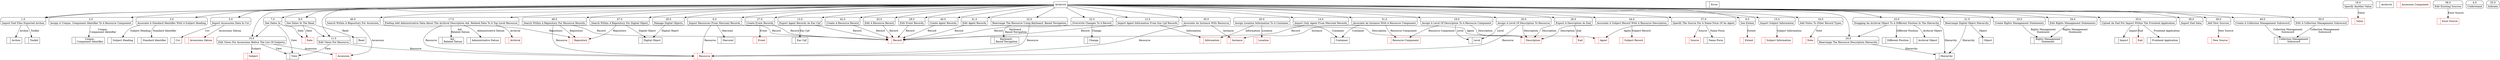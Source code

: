 digraph dfd2{ 
node[shape=record]
200 [label="<f0>  |<f1> Archon " ];
201 [label="<f0>  |<f1> Unique ,\nComponent Identifier " ];
202 [label="<f0>  |<f1> Resource Component " color=red];
203 [label="<f0>  |<f1> Subject Heading " ];
204 [label="<f0>  |<f1> Standard Identifier " ];
205 [label="<f0>  |<f1> Import " ];
206 [label="<f0>  |<f1> Error " ];
207 [label="<f0>  |<f1> Csv " ];
208 [label="<f0>  |<f1> Resource " color=red];
209 [label="<f0>  |<f1> Subject " color=red];
210 [label="<f0>  |<f1> Read " ];
211 [label="<f0>  |<f1> View " ];
212 [label="<f0>  |<f1> Accession " color=red];
213 [label="<f0>  |<f1> Date " color=red];
214 [label="<f0>  |<f1> Extent " color=red];
215 [label="<f0>  |<f1> Subject Information " color=red];
216 [label="<f0>  |<f1> Agent " color=red];
217 [label="<f0>  |<f1> Note " color=red];
218 [label="<f0>  |<f1> Aid ,\nRelated Datum " ];
219 [label="<f0>  |<f1> Administrative Datum " ];
220 [label="<f0>  |<f1> Level " ];
221 [label="<f0>  |<f1> Value " color=red];
222 [label="<f0>  |<f1> Description " color=red];
223 [label="<f0>  |<f1> Archivist " ];
224 [label="<f0>  |<f1> Toolkit " ];
225 [label="<f0>  |<f1> Keyboard ,\nBased Navigation " ];
226 [label="<f0>  |<f1> Archival Object " ];
227 [label="<f0>  |<f1> Hierarchy " ];
228 [label="<f0>  |<f1> Different Position " ];
229 [label="<f0>  |<f1> Source " color=red];
230 [label="<f0>  |<f1> Accession Component " color=red];
231 [label="<f0>  |<f1> Ead " color=red];
232 [label="<f0>  |<f1> Digital Object " ];
233 [label="<f0>  |<f1> Instance " color=red];
234 [label="<f0>  |<f1> Record " color=red];
235 [label="<f0>  |<f1> Change " ];
236 [label="<f0>  |<f1> Ead " color=red];
237 [label="<f0>  |<f1> Frontend Application " ];
238 [label="<f0>  |<f1> Name Form " ];
239 [label="<f0>  |<f1> New Source " color=red];
240 [label="<f0>  |<f1> Exist Source " color=red];
241 [label="<f0>  |<f1> Subject Record " color=red];
242 [label="<f0>  |<f1> Container " ];
243 [label="<f0>  |<f1> Repository " color=red];
244 [label="<f0>  |<f1> Collection Management\nSubrecord " ];
245 [label="<f0>  |<f1> Accessions Datum " color=red];
246 [label="<f0>  |<f1> Information " color=red];
247 [label="<f0>  |<f1> Eac Cpf " ];
248 [label="<f0>  |<f1> Rights Management\nStatement " ];
249 [label="<f0>  |<f1> Marcxml " ];
250 [label="<f0>  |<f1> Archival " color=red];
251 [label="<f0>  |<f1> Object " ];
252 [label="<f0>  |<f1> Event " color=red];
253 [label="<f0>  |<f1> Location " color=red];
254 [label="Archivist" shape=box];
255 [label="{<f0> 1.0|<f1> Import Ead Files Exported Archon }" shape=Mrecord];
256 [label="{<f0> 2.0|<f1> Assign A Unique, Component Identifier To A Resource Component }" shape=Mrecord];
257 [label="{<f0> 3.0|<f1> Associate A Standard Identifier With A Subject Heading }" shape=Mrecord];
258 [label="{<f0> 4.0|<f1> Understand }" shape=Mrecord];
259 [label="{<f0> 5.0|<f1> Import Accessions Data In Csv }" shape=Mrecord];
260 [label="{<f0> 6.0|<f1> Import Resources From Marcxml Records }" shape=Mrecord];
261 [label="{<f0> 7.0|<f1> See Dates In }" shape=Mrecord];
262 [label="{<f0> 8.0|<f1> See Dates In The Read }" shape=Mrecord];
263 [label="{<f0> 9.0|<f1> See Extent }" shape=Mrecord];
264 [label="{<f0> 10.0|<f1> Edit Views For Accessions Before The List Of Subjects }" shape=Mrecord];
265 [label="{<f0> 11.0|<f1> Edit Views For Resource }" shape=Mrecord];
266 [label="{<f0> 12.0|<f1> Import Agent Information From Eac Cpf Records }" shape=Mrecord];
267 [label="{<f0> 13.0|<f1> Export Agent Records As Eac Cpf }" shape=Mrecord];
268 [label="{<f0> 14.0|<f1> Import Only Agent From Marcxml Records }" shape=Mrecord];
269 [label="{<f0> 15.0|<f1> Import Subject Information }" shape=Mrecord];
270 [label="{<f0> 16.0|<f1> Add Notes To Other Record Types }" shape=Mrecord];
271 [label="{<f0> 17.0|<f1> Finding Add Administrative Data About The Archival Description Aid, Related Data To A Top Level Resource }" shape=Mrecord];
272 [label="{<f0> 18.0|<f1> Specify Another Value }" shape=Mrecord];
273 [label="{<f0> 19.0|<f1> Assign A Level Of Description To A Resource Component }" shape=Mrecord];
274 [label="{<f0> 20.0|<f1> Assign A Level Of Description To Resource }" shape=Mrecord];
275 [label="{<f0> 21.0|<f1> Rearrange Digital Object Hierarchy }" shape=Mrecord];
276 [label="{<f0> 22.0|<f1> Rearrange The Resource Using Keyboard, Based Navigation }" shape=Mrecord];
277 [label="{<f0> 23.0|<f1> Dragging An Archival Object To A Different Position In The Hierarchy }" shape=Mrecord];
278 [label="{<f0> 24.0|<f1> Rearrange The Resource Description Hierarchy }" shape=Mrecord];
279 [label="{<f0> 25.0|<f1> Indicate }" shape=Mrecord];
280 [label="{<f0> 26.0|<f1> Export A Description As Ead }" shape=Mrecord];
281 [label="{<f0> 27.0|<f1> Create Event Records }" shape=Mrecord];
282 [label="{<f0> 28.0|<f1> Edit Event Records }" shape=Mrecord];
283 [label="{<f0> 29.0|<f1> Manage Digital Objects }" shape=Mrecord];
284 [label="{<f0> 30.0|<f1> Associate An Instance With Resource }" shape=Mrecord];
285 [label="{<f0> 31.0|<f1> Associate An Instance With A Resource Component }" shape=Mrecord];
286 [label="{<f0> 32.0|<f1> Overwrite Changes To A Record }" shape=Mrecord];
287 [label="{<f0> 33.0|<f1> Create Rights Management Statements }" shape=Mrecord];
288 [label="{<f0> 34.0|<f1> Edit Rights Management Statements }" shape=Mrecord];
289 [label="{<f0> 35.0|<f1> Upload An Ead For Import Within The Frontend Application }" shape=Mrecord];
290 [label="{<f0> 36.0|<f1> Import Ead Data }" shape=Mrecord];
291 [label="{<f0> 37.0|<f1> Specify The Source For A Name Form Of An Agent }" shape=Mrecord];
292 [label="{<f0> 38.0|<f1> Edit Existing Sources }" shape=Mrecord];
293 [label="{<f0> 39.0|<f1> Add New Sources }" shape=Mrecord];
294 [label="{<f0> 40.0|<f1> Create Agent Records }" shape=Mrecord];
295 [label="{<f0> 41.0|<f1> Edit Agent Records }" shape=Mrecord];
296 [label="{<f0> 42.0|<f1> Create A Resource Record }" shape=Mrecord];
297 [label="{<f0> 43.0|<f1> Edit A Resource Record }" shape=Mrecord];
298 [label="{<f0> 44.0|<f1> Associate A Subject Record With A Resource Description }" shape=Mrecord];
299 [label="{<f0> 45.0|<f1> Assign Location Information To A Container }" shape=Mrecord];
300 [label="{<f0> 46.0|<f1> Search Within A Repository For Accession }" shape=Mrecord];
301 [label="{<f0> 47.0|<f1> Search Within A Repository For Digital Object }" shape=Mrecord];
302 [label="{<f0> 48.0|<f1> Search Within A Repository For Resource Records }" shape=Mrecord];
303 [label="{<f0> 49.0|<f1> Create A Collection Management Subrecord }" shape=Mrecord];
304 [label="{<f0> 50.0|<f1> Edit A Collection Management Subrecord }" shape=Mrecord];
254 -> 255
254 -> 255
254 -> 256
254 -> 257
254 -> 259
254 -> 260
254 -> 261
254 -> 262
254 -> 263
254 -> 264
254 -> 265
254 -> 266
254 -> 267
254 -> 268
254 -> 269
254 -> 270
254 -> 271
254 -> 273
254 -> 274
254 -> 275
254 -> 276
254 -> 277
254 -> 278
254 -> 280
254 -> 281
254 -> 282
254 -> 283
254 -> 284
254 -> 285
254 -> 286
254 -> 287
254 -> 288
254 -> 289
254 -> 290
254 -> 291
254 -> 293
254 -> 294
254 -> 295
254 -> 296
254 -> 297
254 -> 298
254 -> 300
254 -> 301
254 -> 302
254 -> 303
254 -> 304
255 -> 200 [label="Archon"]
255 -> 224 [label="Toolkit"]
256 -> 201 [label="Unique ,\nComponent Identifier"]
257 -> 204 [label="Standard Identifier"]
257 -> 203 [label="Subject Heading"]
259 -> 245 [label="Accessions Datum"]
259 -> 207 [label="Csv"]
260 -> 208 [label="Resource"]
260 -> 234 [label="Record"]
261 -> 264
261 -> 265
261 -> 213 [label="Date"]
261 -> 211 [label="View"]
262 -> 213 [label="Date"]
262 -> 210 [label="Read"]
263 -> 214 [label="Extent"]
264 -> 211 [label="View"]
264 -> 212 [label="Accession"]
264 -> 209 [label="Subject"]
265 -> 208 [label="Resource"]
265 -> 211 [label="View"]
266 -> 246 [label="Information"]
266 -> 234 [label="Record"]
267 -> 247 [label="Eac Cpf"]
267 -> 234 [label="Record"]
268 -> 216 [label="Agent"]
268 -> 234 [label="Record"]
269 -> 215 [label="Subject Information"]
270 -> 217 [label="Note"]
271 -> 219 [label="Administrative Datum"]
271 -> 218 [label="Aid ,\nRelated Datum"]
271 -> 208 [label="Resource"]
271 -> 222 [label="Description"]
272 -> 221 [label="Value"]
273 -> 220 [label="Level"]
273 -> 222 [label="Description"]
273 -> 202 [label="Resource Component"]
274 -> 208 [label="Resource"]
274 -> 220 [label="Level"]
274 -> 222 [label="Description"]
275 -> 227 [label="Hierarchy"]
276 -> 225 [label="Keyboard ,\nBased Navigation"]
276 -> 208 [label="Resource"]
277 -> 278
277 -> 226 [label="Archival Object"]
277 -> 228 [label="Different Position"]
277 -> 227 [label="Hierarchy"]
278 -> 227 [label="Hierarchy"]
280 -> 231 [label="Ead"]
280 -> 222 [label="Description"]
281 -> 234 [label="Record"]
282 -> 234 [label="Record"]
283 -> 232 [label="Digital Object"]
284 -> 208 [label="Resource"]
284 -> 233 [label="Instance"]
285 -> 233 [label="Instance"]
285 -> 202 [label="Resource Component"]
285 -> 242 [label="Container"]
286 -> 235 [label="Change"]
286 -> 234 [label="Record"]
287 -> 248 [label="Rights Management\nStatement"]
288 -> 248 [label="Rights Management\nStatement"]
289 -> 236 [label="Ead"]
289 -> 237 [label="Frontend Application"]
289 -> 205 [label="Import"]
291 -> 238 [label="Name Form"]
291 -> 216 [label="Agent"]
291 -> 229 [label="Source"]
292 -> 240 [label="Exist Source"]
293 -> 239 [label="New Source"]
294 -> 234 [label="Record"]
295 -> 234 [label="Record"]
296 -> 234 [label="Record"]
297 -> 234 [label="Record"]
298 -> 241 [label="Subject Record"]
298 -> 222 [label="Description"]
299 -> 242 [label="Container"]
299 -> 246 [label="Information"]
300 -> 212 [label="Accession"]
300 -> 243 [label="Repository"]
301 -> 232 [label="Digital Object"]
301 -> 243 [label="Repository"]
302 -> 243 [label="Repository"]
302 -> 208 [label="Resource"]
302 -> 234 [label="Record"]
303 -> 244 [label="Collection Management\nSubrecord"]
304 -> 244 [label="Collection Management\nSubrecord"]
260 -> 249 [label="Marcxml"]
271 -> 250 [label="Archival"]
275 -> 251 [label="Object"]
281 -> 252 [label="Event"]
299 -> 253 [label="Location"]
}